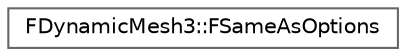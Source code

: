 digraph "Graphical Class Hierarchy"
{
 // INTERACTIVE_SVG=YES
 // LATEX_PDF_SIZE
  bgcolor="transparent";
  edge [fontname=Helvetica,fontsize=10,labelfontname=Helvetica,labelfontsize=10];
  node [fontname=Helvetica,fontsize=10,shape=box,height=0.2,width=0.4];
  rankdir="LR";
  Node0 [id="Node000000",label="FDynamicMesh3::FSameAsOptions",height=0.2,width=0.4,color="grey40", fillcolor="white", style="filled",URL="$d1/dd5/structFDynamicMesh3_1_1FSameAsOptions.html",tooltip="Options for the IsSameAs check."];
}
